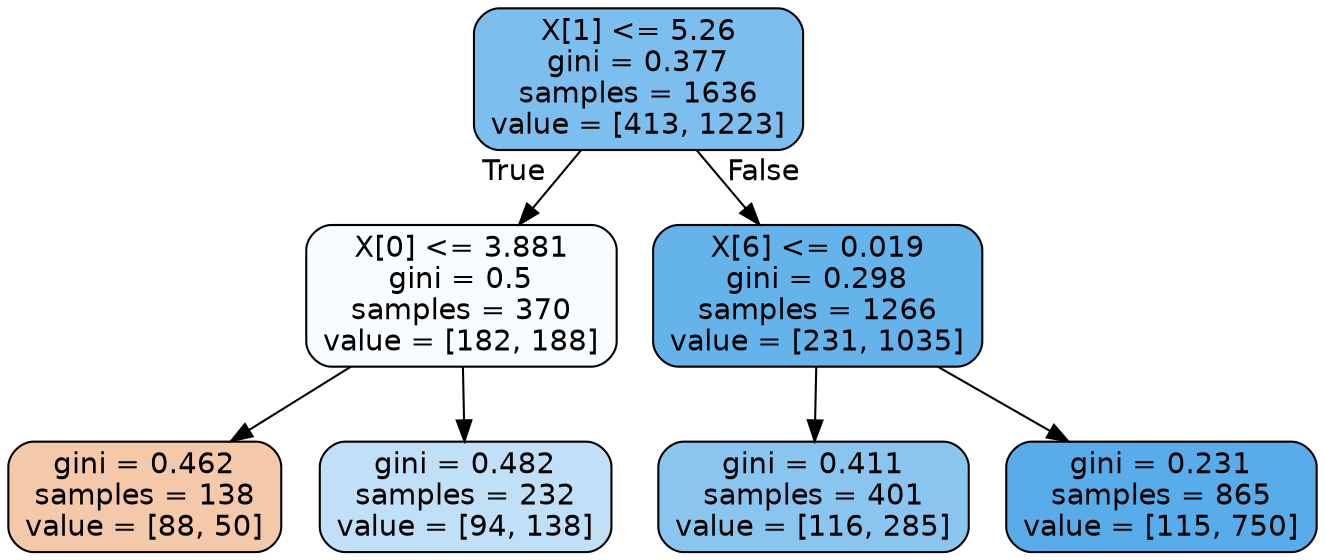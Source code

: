 digraph Tree {
node [shape=box, style="filled, rounded", color="black", fontname=helvetica] ;
edge [fontname=helvetica] ;
0 [label="X[1] <= 5.26\ngini = 0.377\nsamples = 1636\nvalue = [413, 1223]", fillcolor="#7cbeee"] ;
1 [label="X[0] <= 3.881\ngini = 0.5\nsamples = 370\nvalue = [182, 188]", fillcolor="#f9fcfe"] ;
0 -> 1 [labeldistance=2.5, labelangle=45, headlabel="True"] ;
2 [label="gini = 0.462\nsamples = 138\nvalue = [88, 50]", fillcolor="#f4c9aa"] ;
1 -> 2 ;
3 [label="gini = 0.482\nsamples = 232\nvalue = [94, 138]", fillcolor="#c0e0f7"] ;
1 -> 3 ;
4 [label="X[6] <= 0.019\ngini = 0.298\nsamples = 1266\nvalue = [231, 1035]", fillcolor="#65b3eb"] ;
0 -> 4 [labeldistance=2.5, labelangle=-45, headlabel="False"] ;
5 [label="gini = 0.411\nsamples = 401\nvalue = [116, 285]", fillcolor="#8ac5f0"] ;
4 -> 5 ;
6 [label="gini = 0.231\nsamples = 865\nvalue = [115, 750]", fillcolor="#57ace9"] ;
4 -> 6 ;
}
